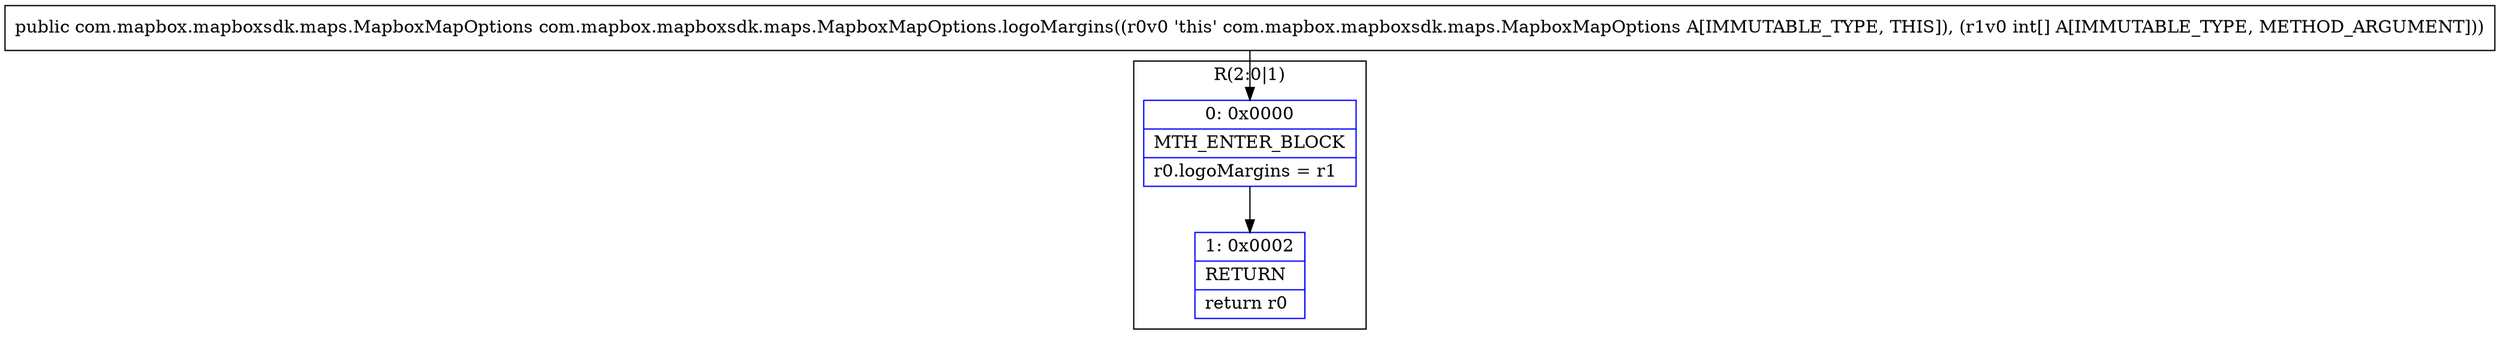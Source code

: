 digraph "CFG forcom.mapbox.mapboxsdk.maps.MapboxMapOptions.logoMargins([I)Lcom\/mapbox\/mapboxsdk\/maps\/MapboxMapOptions;" {
subgraph cluster_Region_1047373190 {
label = "R(2:0|1)";
node [shape=record,color=blue];
Node_0 [shape=record,label="{0\:\ 0x0000|MTH_ENTER_BLOCK\l|r0.logoMargins = r1\l}"];
Node_1 [shape=record,label="{1\:\ 0x0002|RETURN\l|return r0\l}"];
}
MethodNode[shape=record,label="{public com.mapbox.mapboxsdk.maps.MapboxMapOptions com.mapbox.mapboxsdk.maps.MapboxMapOptions.logoMargins((r0v0 'this' com.mapbox.mapboxsdk.maps.MapboxMapOptions A[IMMUTABLE_TYPE, THIS]), (r1v0 int[] A[IMMUTABLE_TYPE, METHOD_ARGUMENT])) }"];
MethodNode -> Node_0;
Node_0 -> Node_1;
}

